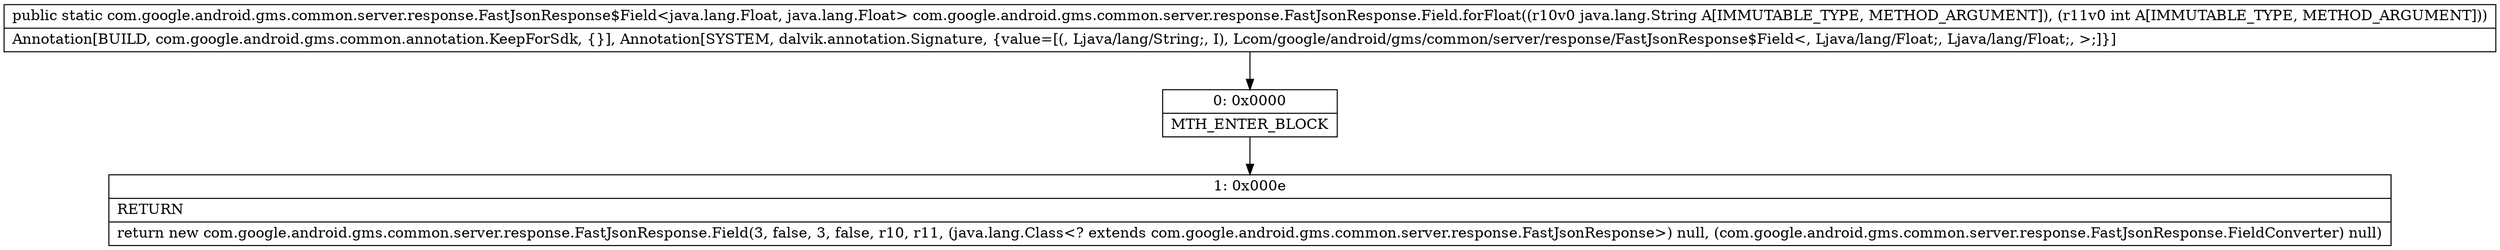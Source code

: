 digraph "CFG forcom.google.android.gms.common.server.response.FastJsonResponse.Field.forFloat(Ljava\/lang\/String;I)Lcom\/google\/android\/gms\/common\/server\/response\/FastJsonResponse$Field;" {
Node_0 [shape=record,label="{0\:\ 0x0000|MTH_ENTER_BLOCK\l}"];
Node_1 [shape=record,label="{1\:\ 0x000e|RETURN\l|return new com.google.android.gms.common.server.response.FastJsonResponse.Field(3, false, 3, false, r10, r11, (java.lang.Class\<? extends com.google.android.gms.common.server.response.FastJsonResponse\>) null, (com.google.android.gms.common.server.response.FastJsonResponse.FieldConverter) null)\l}"];
MethodNode[shape=record,label="{public static com.google.android.gms.common.server.response.FastJsonResponse$Field\<java.lang.Float, java.lang.Float\> com.google.android.gms.common.server.response.FastJsonResponse.Field.forFloat((r10v0 java.lang.String A[IMMUTABLE_TYPE, METHOD_ARGUMENT]), (r11v0 int A[IMMUTABLE_TYPE, METHOD_ARGUMENT]))  | Annotation[BUILD, com.google.android.gms.common.annotation.KeepForSdk, \{\}], Annotation[SYSTEM, dalvik.annotation.Signature, \{value=[(, Ljava\/lang\/String;, I), Lcom\/google\/android\/gms\/common\/server\/response\/FastJsonResponse$Field\<, Ljava\/lang\/Float;, Ljava\/lang\/Float;, \>;]\}]\l}"];
MethodNode -> Node_0;
Node_0 -> Node_1;
}


